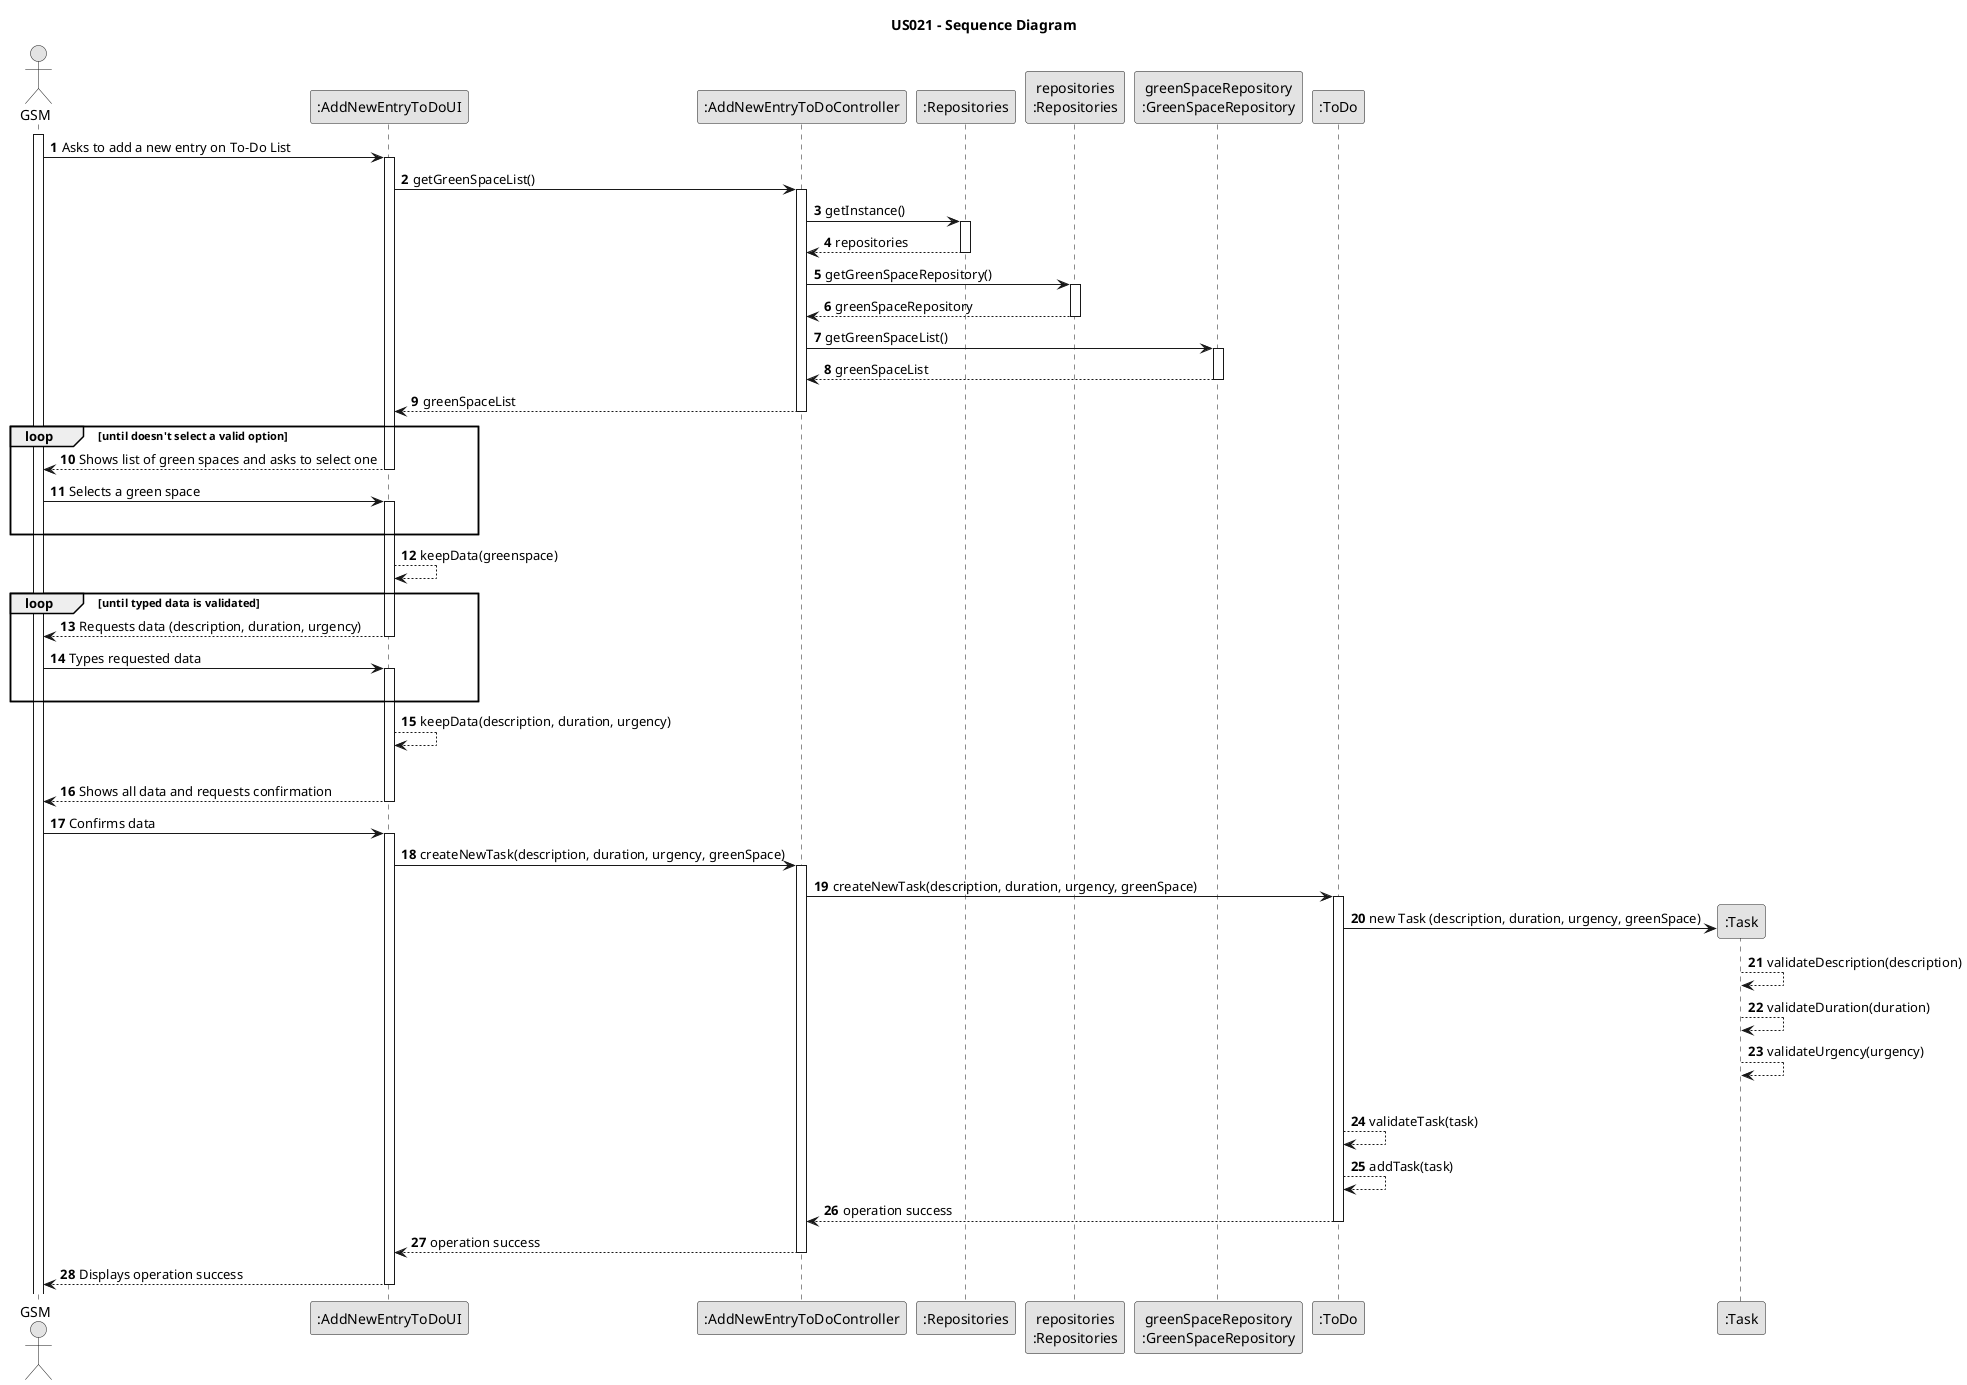 @startuml
skinparam monochrome true
skinparam packageStyle rectangle
skinparam shadowing false

title US021 - Sequence Diagram

autonumber

actor "GSM" as GSM
participant ":AddNewEntryToDoUI" as UI
participant ":AddNewEntryToDoController" as CTRL
participant ":Repositories" as REPO
participant "repositories\n:Repositories" as REPOInstance
participant "greenSpaceRepository\n:GreenSpaceRepository" as GreenSpaceREPO
participant ":ToDo" as Todo
participant ":Task" as Task

activate GSM

    GSM -> UI : Asks to add a new entry on To-Do List
    activate UI

    UI -> CTRL : getGreenSpaceList()
    activate CTRL

        CTRL -> REPO : getInstance()
        activate REPO

            REPO --> CTRL : repositories
        deactivate REPO
        CTRL -> REPOInstance: getGreenSpaceRepository()

        activate REPOInstance

            REPOInstance --> CTRL : greenSpaceRepository
        deactivate REPOInstance

        CTRL -> GreenSpaceREPO : getGreenSpaceList()
        activate GreenSpaceREPO
        GreenSpaceREPO --> CTRL : greenSpaceList
        deactivate GreenSpaceREPO








CTRL --> UI : greenSpaceList
    deactivate CTRL


    loop until doesn't select a valid option
                    UI --> GSM : Shows list of green spaces and asks to select one
                deactivate UI

                GSM -> UI : Selects a green space

                activate UI
                |||
                end

            UI --> UI : keepData(greenspace)


    loop until typed data is validated

        UI --> GSM : Requests data (description, duration, urgency)
    deactivate UI

    GSM -> UI : Types requested data

    activate UI
    |||

    end

        UI --> UI : keepData(description, duration, urgency)
        |||


                UI --> GSM : Shows all data and requests confirmation
deactivate UI
    GSM -> UI : Confirms data

    activate UI

    UI -> CTRL : createNewTask(description, duration, urgency, greenSpace)
    activate CTRL

        CTRL -> Todo : createNewTask(description, duration, urgency, greenSpace)

        activate Todo

            Todo -> Task** : new Task (description, duration, urgency, greenSpace)

            Task --> Task : validateDescription(description)

            Task --> Task : validateDuration(duration)

            Task --> Task : validateUrgency(urgency)

           |||

            Todo --> Todo : validateTask(task)

            Todo --> Todo : addTask(task)

            Todo --> CTRL : operation success
            deactivate Todo
            CTRL --> UI : operation success
            deactivate CTRL
        UI --> GSM : Displays operation success
    deactivate UI

@enduml
